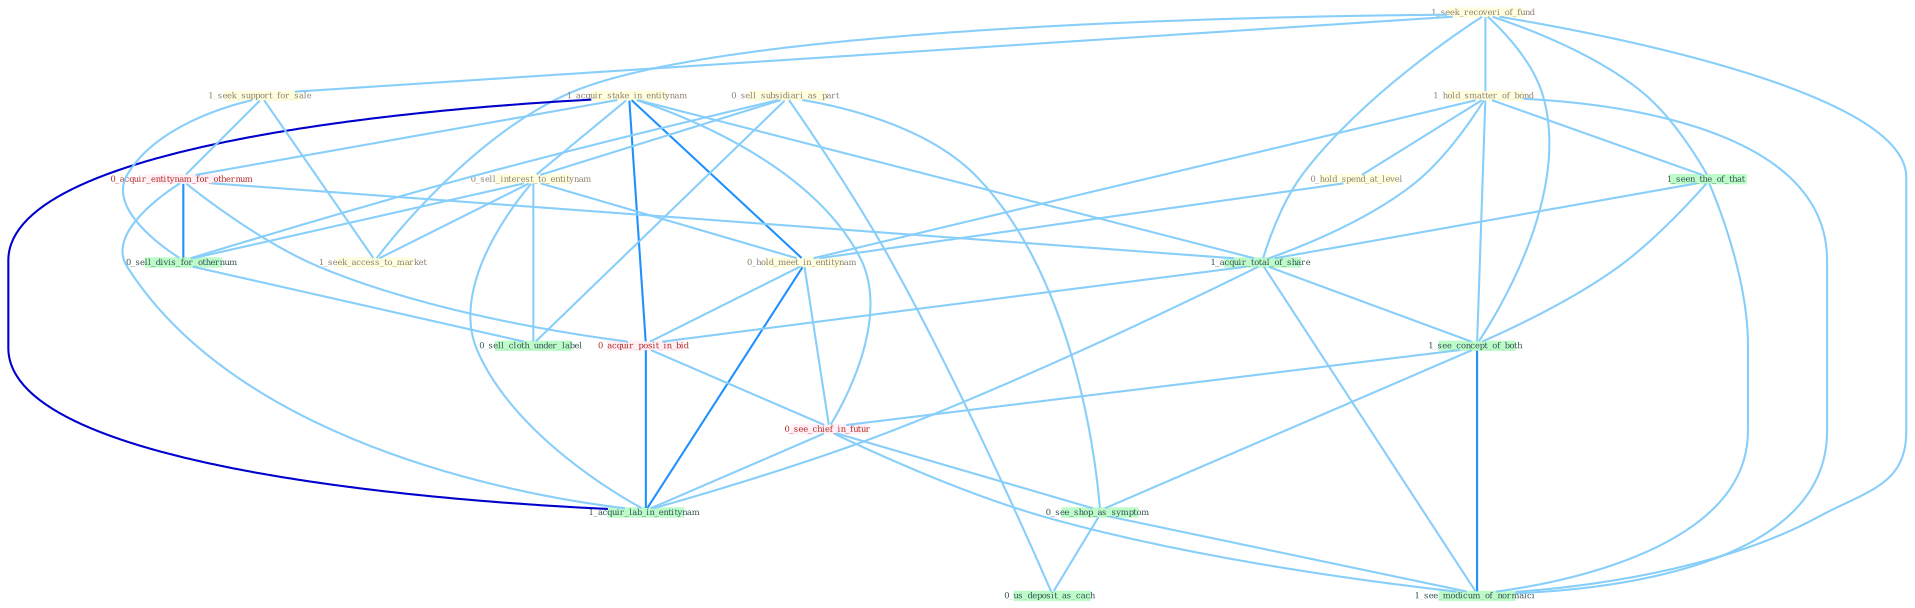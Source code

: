 Graph G{ 
    node
    [shape=polygon,style=filled,width=.5,height=.06,color="#BDFCC9",fixedsize=true,fontsize=4,
    fontcolor="#2f4f4f"];
    {node
    [color="#ffffe0", fontcolor="#8b7d6b"] "1_seek_recoveri_of_fund " "1_hold_smatter_of_bond " "1_acquir_stake_in_entitynam " "1_seek_support_for_sale " "0_hold_spend_at_level " "0_sell_subsidiari_as_part " "0_sell_interest_to_entitynam " "1_seek_access_to_market " "0_hold_meet_in_entitynam "}
{node [color="#fff0f5", fontcolor="#b22222"] "0_acquir_entitynam_for_othernum " "0_acquir_posit_in_bid " "0_see_chief_in_futur "}
edge [color="#B0E2FF"];

	"1_seek_recoveri_of_fund " -- "1_hold_smatter_of_bond " [w="1", color="#87cefa" ];
	"1_seek_recoveri_of_fund " -- "1_seek_support_for_sale " [w="1", color="#87cefa" ];
	"1_seek_recoveri_of_fund " -- "1_seek_access_to_market " [w="1", color="#87cefa" ];
	"1_seek_recoveri_of_fund " -- "1_seen_the_of_that " [w="1", color="#87cefa" ];
	"1_seek_recoveri_of_fund " -- "1_acquir_total_of_share " [w="1", color="#87cefa" ];
	"1_seek_recoveri_of_fund " -- "1_see_concept_of_both " [w="1", color="#87cefa" ];
	"1_seek_recoveri_of_fund " -- "1_see_modicum_of_normalci " [w="1", color="#87cefa" ];
	"1_hold_smatter_of_bond " -- "0_hold_spend_at_level " [w="1", color="#87cefa" ];
	"1_hold_smatter_of_bond " -- "0_hold_meet_in_entitynam " [w="1", color="#87cefa" ];
	"1_hold_smatter_of_bond " -- "1_seen_the_of_that " [w="1", color="#87cefa" ];
	"1_hold_smatter_of_bond " -- "1_acquir_total_of_share " [w="1", color="#87cefa" ];
	"1_hold_smatter_of_bond " -- "1_see_concept_of_both " [w="1", color="#87cefa" ];
	"1_hold_smatter_of_bond " -- "1_see_modicum_of_normalci " [w="1", color="#87cefa" ];
	"1_acquir_stake_in_entitynam " -- "0_sell_interest_to_entitynam " [w="1", color="#87cefa" ];
	"1_acquir_stake_in_entitynam " -- "0_hold_meet_in_entitynam " [w="2", color="#1e90ff" , len=0.8];
	"1_acquir_stake_in_entitynam " -- "0_acquir_entitynam_for_othernum " [w="1", color="#87cefa" ];
	"1_acquir_stake_in_entitynam " -- "1_acquir_total_of_share " [w="1", color="#87cefa" ];
	"1_acquir_stake_in_entitynam " -- "0_acquir_posit_in_bid " [w="2", color="#1e90ff" , len=0.8];
	"1_acquir_stake_in_entitynam " -- "0_see_chief_in_futur " [w="1", color="#87cefa" ];
	"1_acquir_stake_in_entitynam " -- "1_acquir_lab_in_entitynam " [w="3", color="#0000cd" , len=0.6];
	"1_seek_support_for_sale " -- "1_seek_access_to_market " [w="1", color="#87cefa" ];
	"1_seek_support_for_sale " -- "0_acquir_entitynam_for_othernum " [w="1", color="#87cefa" ];
	"1_seek_support_for_sale " -- "0_sell_divis_for_othernum " [w="1", color="#87cefa" ];
	"0_hold_spend_at_level " -- "0_hold_meet_in_entitynam " [w="1", color="#87cefa" ];
	"0_sell_subsidiari_as_part " -- "0_sell_interest_to_entitynam " [w="1", color="#87cefa" ];
	"0_sell_subsidiari_as_part " -- "0_sell_divis_for_othernum " [w="1", color="#87cefa" ];
	"0_sell_subsidiari_as_part " -- "0_sell_cloth_under_label " [w="1", color="#87cefa" ];
	"0_sell_subsidiari_as_part " -- "0_see_shop_as_symptom " [w="1", color="#87cefa" ];
	"0_sell_subsidiari_as_part " -- "0_us_deposit_as_cach " [w="1", color="#87cefa" ];
	"0_sell_interest_to_entitynam " -- "1_seek_access_to_market " [w="1", color="#87cefa" ];
	"0_sell_interest_to_entitynam " -- "0_hold_meet_in_entitynam " [w="1", color="#87cefa" ];
	"0_sell_interest_to_entitynam " -- "0_sell_divis_for_othernum " [w="1", color="#87cefa" ];
	"0_sell_interest_to_entitynam " -- "0_sell_cloth_under_label " [w="1", color="#87cefa" ];
	"0_sell_interest_to_entitynam " -- "1_acquir_lab_in_entitynam " [w="1", color="#87cefa" ];
	"0_hold_meet_in_entitynam " -- "0_acquir_posit_in_bid " [w="1", color="#87cefa" ];
	"0_hold_meet_in_entitynam " -- "0_see_chief_in_futur " [w="1", color="#87cefa" ];
	"0_hold_meet_in_entitynam " -- "1_acquir_lab_in_entitynam " [w="2", color="#1e90ff" , len=0.8];
	"0_acquir_entitynam_for_othernum " -- "0_sell_divis_for_othernum " [w="2", color="#1e90ff" , len=0.8];
	"0_acquir_entitynam_for_othernum " -- "1_acquir_total_of_share " [w="1", color="#87cefa" ];
	"0_acquir_entitynam_for_othernum " -- "0_acquir_posit_in_bid " [w="1", color="#87cefa" ];
	"0_acquir_entitynam_for_othernum " -- "1_acquir_lab_in_entitynam " [w="1", color="#87cefa" ];
	"1_seen_the_of_that " -- "1_acquir_total_of_share " [w="1", color="#87cefa" ];
	"1_seen_the_of_that " -- "1_see_concept_of_both " [w="1", color="#87cefa" ];
	"1_seen_the_of_that " -- "1_see_modicum_of_normalci " [w="1", color="#87cefa" ];
	"0_sell_divis_for_othernum " -- "0_sell_cloth_under_label " [w="1", color="#87cefa" ];
	"1_acquir_total_of_share " -- "0_acquir_posit_in_bid " [w="1", color="#87cefa" ];
	"1_acquir_total_of_share " -- "1_see_concept_of_both " [w="1", color="#87cefa" ];
	"1_acquir_total_of_share " -- "1_acquir_lab_in_entitynam " [w="1", color="#87cefa" ];
	"1_acquir_total_of_share " -- "1_see_modicum_of_normalci " [w="1", color="#87cefa" ];
	"0_acquir_posit_in_bid " -- "0_see_chief_in_futur " [w="1", color="#87cefa" ];
	"0_acquir_posit_in_bid " -- "1_acquir_lab_in_entitynam " [w="2", color="#1e90ff" , len=0.8];
	"1_see_concept_of_both " -- "0_see_chief_in_futur " [w="1", color="#87cefa" ];
	"1_see_concept_of_both " -- "0_see_shop_as_symptom " [w="1", color="#87cefa" ];
	"1_see_concept_of_both " -- "1_see_modicum_of_normalci " [w="2", color="#1e90ff" , len=0.8];
	"0_see_chief_in_futur " -- "0_see_shop_as_symptom " [w="1", color="#87cefa" ];
	"0_see_chief_in_futur " -- "1_acquir_lab_in_entitynam " [w="1", color="#87cefa" ];
	"0_see_chief_in_futur " -- "1_see_modicum_of_normalci " [w="1", color="#87cefa" ];
	"0_see_shop_as_symptom " -- "0_us_deposit_as_cach " [w="1", color="#87cefa" ];
	"0_see_shop_as_symptom " -- "1_see_modicum_of_normalci " [w="1", color="#87cefa" ];
}
